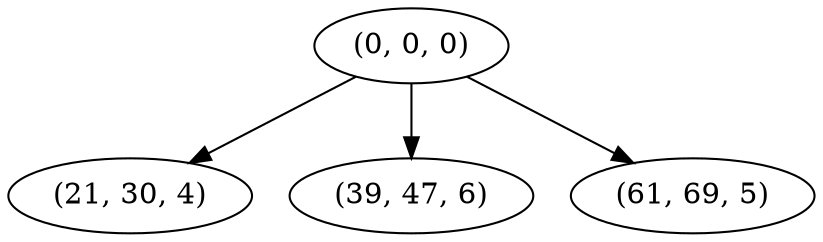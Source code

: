 digraph tree {
    "(0, 0, 0)";
    "(21, 30, 4)";
    "(39, 47, 6)";
    "(61, 69, 5)";
    "(0, 0, 0)" -> "(21, 30, 4)";
    "(0, 0, 0)" -> "(39, 47, 6)";
    "(0, 0, 0)" -> "(61, 69, 5)";
}

